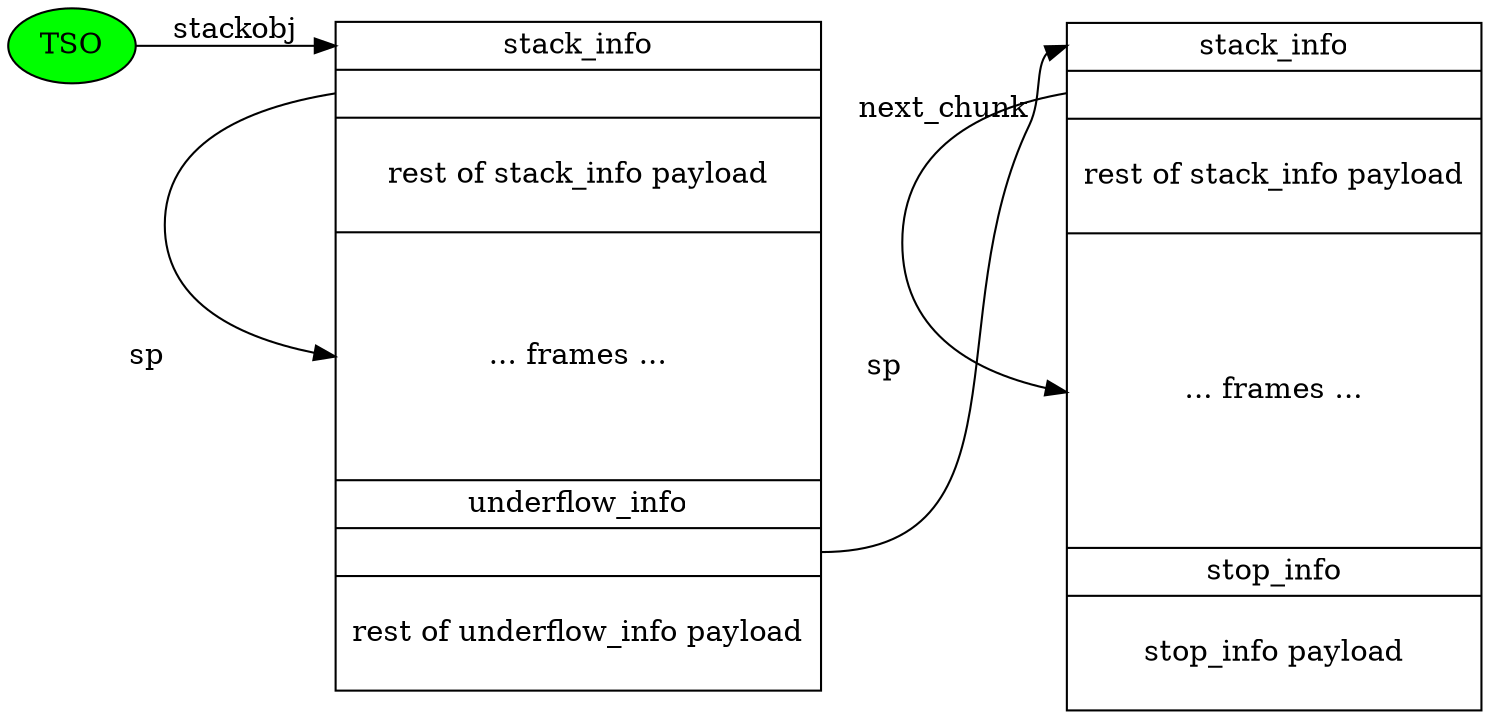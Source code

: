 digraph {
    node [shape=record];
    TSO[shape=oval, style=filled, fillcolor=green]

    stack1
    [label=" <top> stack_info\
           | <sp>\
           | \nrest of stack_info payload\n\n\
           | <masse>\n\n\n\n... frames ...\n\n\n\n\n\
           | stop_info\
           | \nstop_info payload\n\n"];

    stack2
    [label=" <top> stack_info\
           | <sp>\
           | \nrest of stack_info payload\n\n\
           | <masse>\n\n\n... frames ...\n\n\n\n\
           | underflow_info\
           | <next_chunk>\
           | \nrest of underflow_info payload\n\n"];

    stack2:next_chunk -> stack1:top [label="next_chunk"]
    TSO->stack2:top [label="stackobj"]
    stack1:sp->stack1:masse [label="sp"]
    stack2:sp->stack2:masse [label="sp"]


    /* I use these edges to make the stacks be on the same height */
    stack1:top -> stack2:top [label="", style=invis]
    stack1:top -> stack2:top [label="", style=invis]

    /* stack2:top->stack1:top */ 

    /* table1 [shape=Mrecord, label="info table | <it1> code"]; */
    /* table2 [shape=Mrecord, label="info table | <it2> code"]; */
    /* stack:ip1 -> table1:it1; */
    /* stack:ip2 -> table2:it2; */


    /* struct1 [label="<f0> left|<f1> middle|<f2> right"]; */
    /* struct2 [label="<f0> one|<f1> two"]; */
    /* struct3 [label="hello&#92;nworld |{ b |{c|<here> d|e}| f}| g | h"]; */
    /* struct1:f1 -> struct2:f0; */
    /* struct1:f2 -> struct3:here; */
  rankdir="LR"
}

